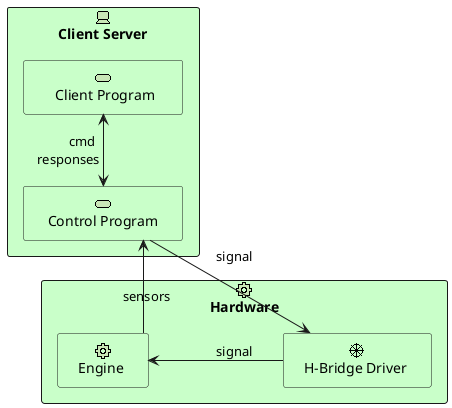 @startuml

skinparam linetype polyline
left to right direction
' Horizontal lines: -->, <--, <-->
' Vertical lines: ->, <-, <->



rectangle "Client Server"  as SERVERX <<$archimate/technology-device>> #Technology {
   archimate #Technology "      Client Program     " as clientProgram <<technology-service>>
   archimate #Technology "    Control Program    " as controlProgram <<technology-service>>
}


   rectangle "Hardware"  as SERVER <<$archimate/physical-equipment>> #Technology {
       archimate #Technology "   Engine    " as engine <<physical-equipment>>
       archimate #Technology "   H-Bridge Driver    " as hbridgedriver <<driver>>
   }

controlProgram <-> clientProgram : "cmd\nresponses        "
controlProgram <- engine : "\n                  sensors     "
controlProgram -> hbridgedriver : "\n\n\n\n\n\nsignal\n"
engine <-- hbridgedriver : "signal"
@enduml